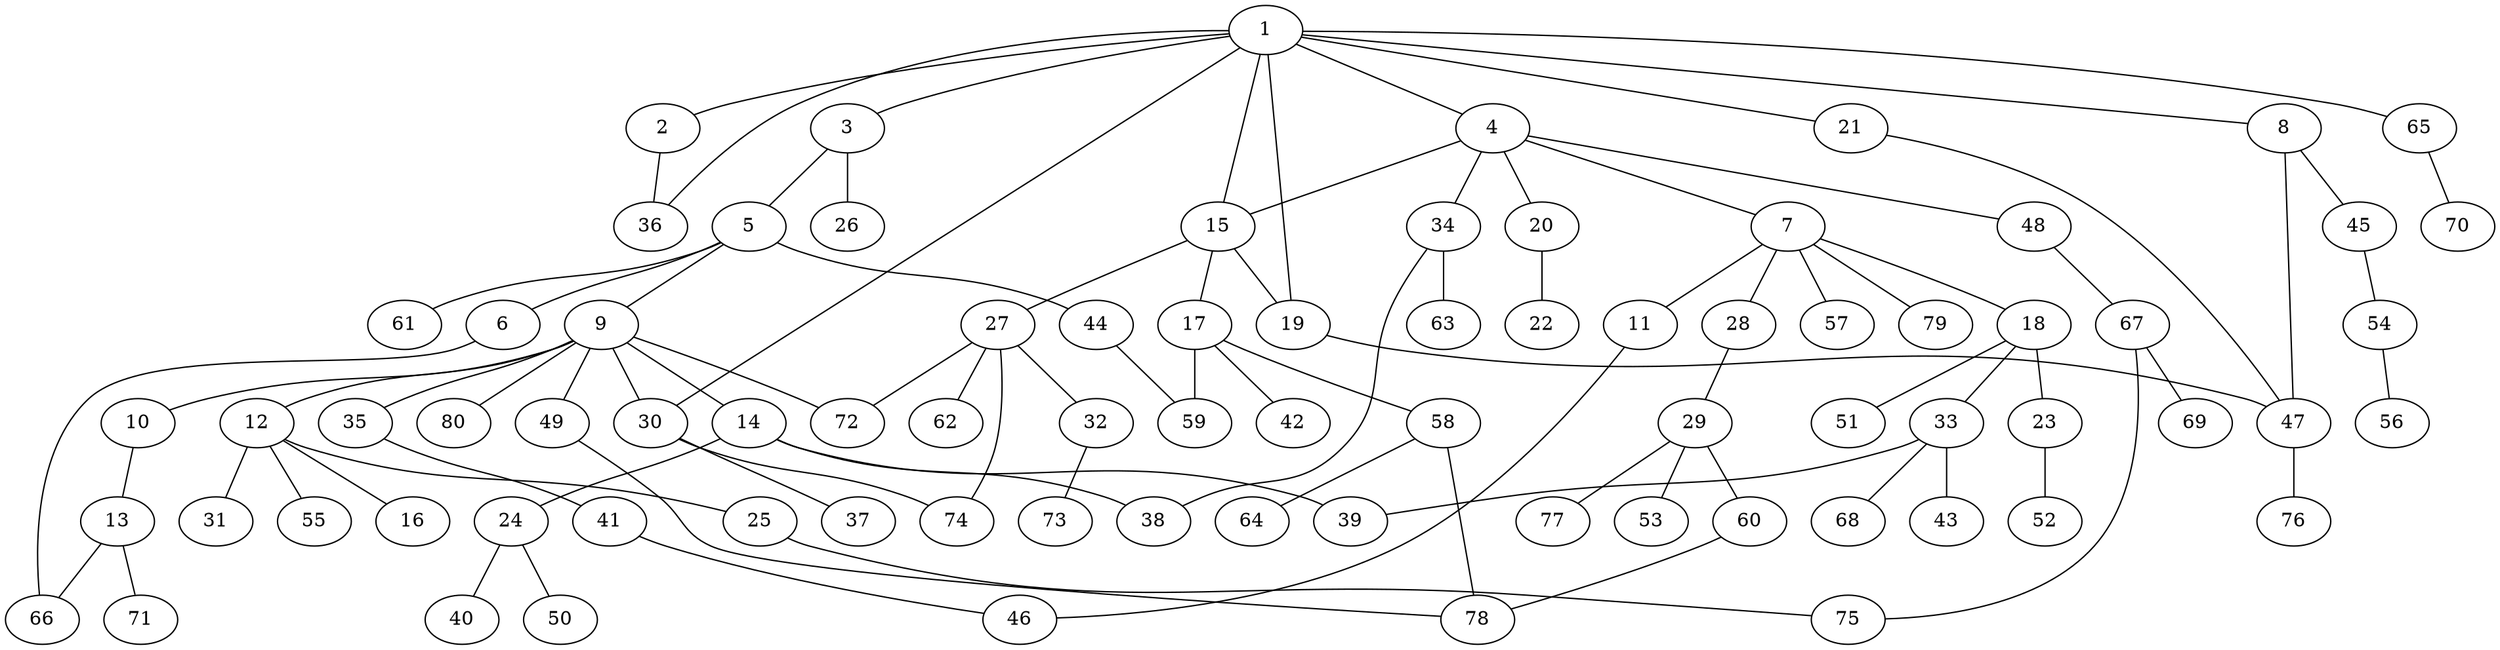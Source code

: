 graph graphname {1--2
1--3
1--4
1--8
1--15
1--19
1--21
1--30
1--36
1--65
2--36
3--5
3--26
4--7
4--15
4--20
4--34
4--48
5--6
5--9
5--44
5--61
6--66
7--11
7--18
7--28
7--57
7--79
8--45
8--47
9--10
9--12
9--14
9--30
9--35
9--49
9--72
9--80
10--13
11--46
12--16
12--25
12--31
12--55
13--66
13--71
14--24
14--38
14--39
15--17
15--19
15--27
17--42
17--58
17--59
18--23
18--33
18--51
19--47
20--22
21--47
23--52
24--40
24--50
25--75
27--32
27--62
27--72
27--74
28--29
29--53
29--60
29--77
30--37
30--74
32--73
33--39
33--43
33--68
34--38
34--63
35--41
41--46
44--59
45--54
47--76
48--67
49--78
54--56
58--64
58--78
60--78
65--70
67--69
67--75
}